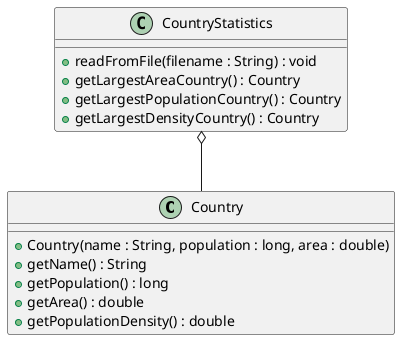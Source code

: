 @startuml

class Country {
    + Country(name : String, population : long, area : double)
    + getName() : String
    + getPopulation() : long
    + getArea() : double
    + getPopulationDensity() : double
}

class CountryStatistics {
    + readFromFile(filename : String) : void
    + getLargestAreaCountry() : Country
    + getLargestPopulationCountry() : Country
    + getLargestDensityCountry() : Country
}

CountryStatistics  o--  Country

@enduml
